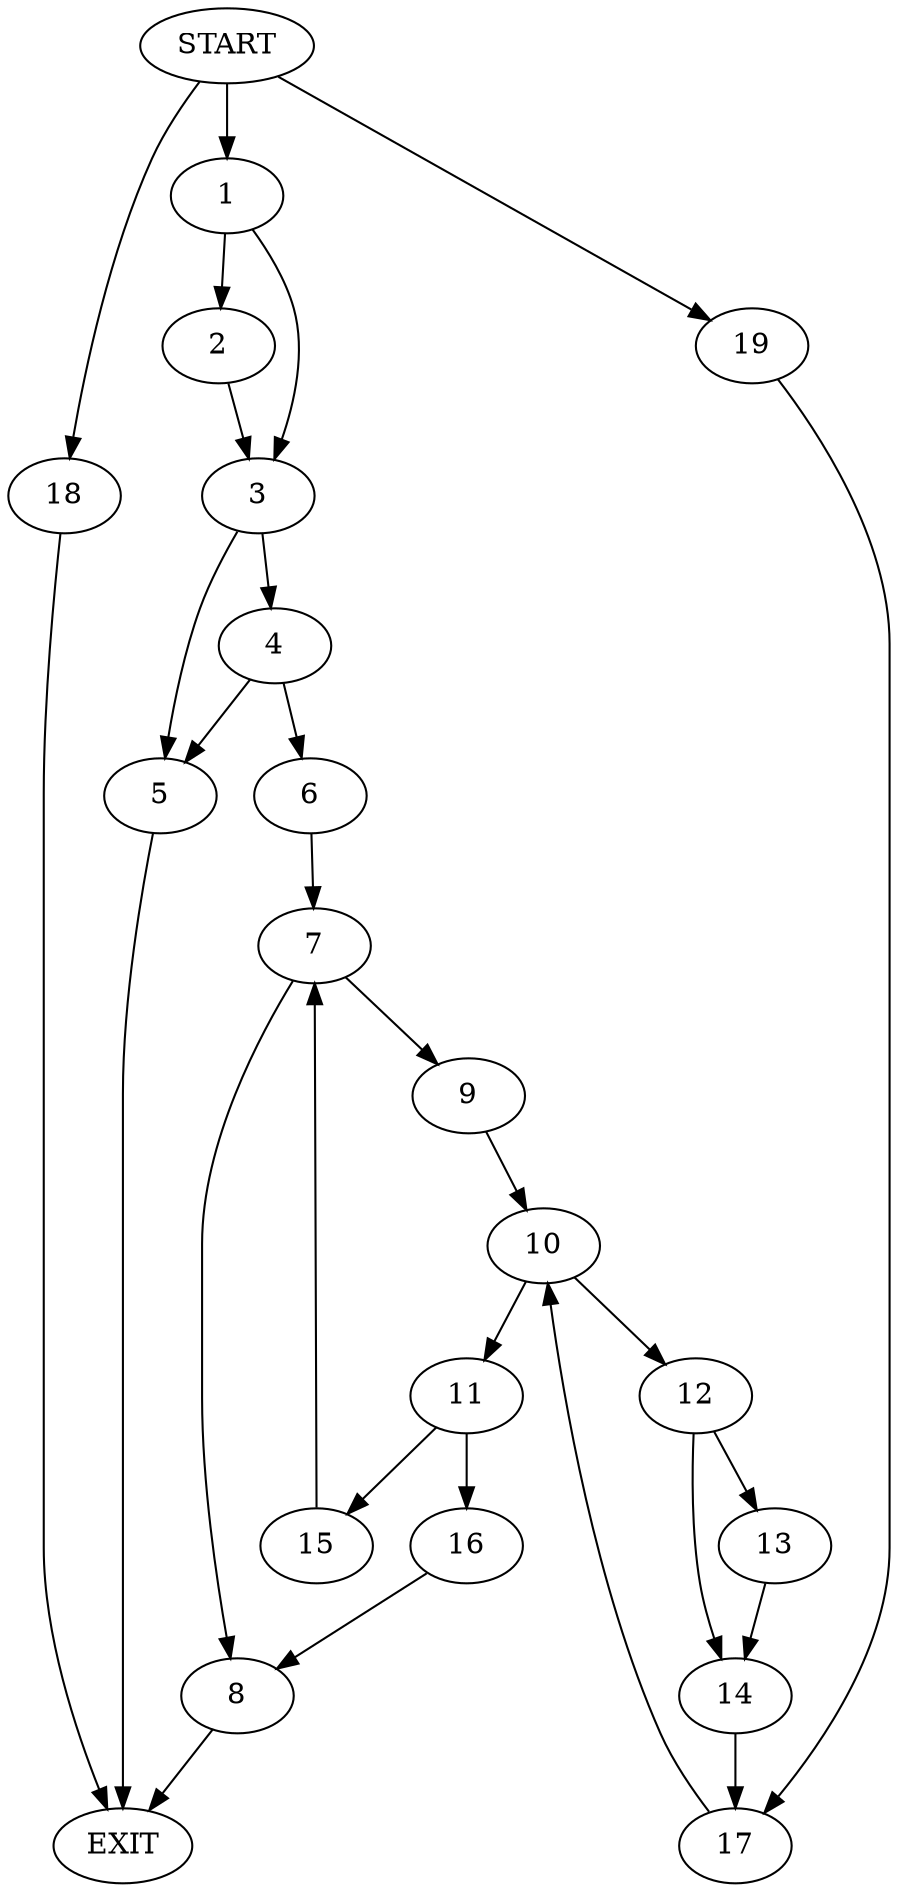 digraph {
0 [label="START"]
20 [label="EXIT"]
0 -> 1
1 -> 2
1 -> 3
3 -> 4
3 -> 5
2 -> 3
4 -> 6
4 -> 5
5 -> 20
6 -> 7
7 -> 8
7 -> 9
8 -> 20
9 -> 10
10 -> 11
10 -> 12
12 -> 13
12 -> 14
11 -> 15
11 -> 16
13 -> 14
14 -> 17
17 -> 10
0 -> 18
18 -> 20
0 -> 19
19 -> 17
16 -> 8
15 -> 7
}
